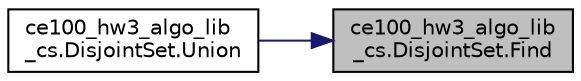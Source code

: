 digraph "ce100_hw3_algo_lib_cs.DisjointSet.Find"
{
 // INTERACTIVE_SVG=YES
 // LATEX_PDF_SIZE
  edge [fontname="Helvetica",fontsize="10",labelfontname="Helvetica",labelfontsize="10"];
  node [fontname="Helvetica",fontsize="10",shape=record];
  rankdir="RL";
  Node1 [label="ce100_hw3_algo_lib\l_cs.DisjointSet.Find",height=0.2,width=0.4,color="black", fillcolor="grey75", style="filled", fontcolor="black",tooltip=" "];
  Node1 -> Node2 [dir="back",color="midnightblue",fontsize="10",style="solid",fontname="Helvetica"];
  Node2 [label="ce100_hw3_algo_lib\l_cs.DisjointSet.Union",height=0.2,width=0.4,color="black", fillcolor="white", style="filled",URL="$d5/df9/a00044.html#ac614ef2b43283a2d38e500463c32ae60",tooltip=" "];
}
